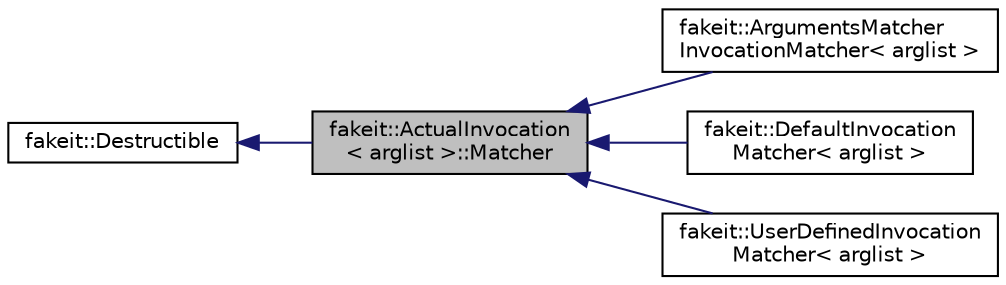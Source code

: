 digraph "fakeit::ActualInvocation&lt; arglist &gt;::Matcher"
{
  edge [fontname="Helvetica",fontsize="10",labelfontname="Helvetica",labelfontsize="10"];
  node [fontname="Helvetica",fontsize="10",shape=record];
  rankdir="LR";
  Node1 [label="fakeit::ActualInvocation\l\< arglist \>::Matcher",height=0.2,width=0.4,color="black", fillcolor="grey75", style="filled" fontcolor="black"];
  Node2 -> Node1 [dir="back",color="midnightblue",fontsize="10",style="solid",fontname="Helvetica"];
  Node2 [label="fakeit::Destructible",height=0.2,width=0.4,color="black", fillcolor="white", style="filled",URL="$d3/d31/classfakeit_1_1Destructible.html"];
  Node1 -> Node3 [dir="back",color="midnightblue",fontsize="10",style="solid",fontname="Helvetica"];
  Node3 [label="fakeit::ArgumentsMatcher\lInvocationMatcher\< arglist \>",height=0.2,width=0.4,color="black", fillcolor="white", style="filled",URL="$df/df7/structfakeit_1_1ArgumentsMatcherInvocationMatcher.html"];
  Node1 -> Node4 [dir="back",color="midnightblue",fontsize="10",style="solid",fontname="Helvetica"];
  Node4 [label="fakeit::DefaultInvocation\lMatcher\< arglist \>",height=0.2,width=0.4,color="black", fillcolor="white", style="filled",URL="$da/d84/structfakeit_1_1DefaultInvocationMatcher.html"];
  Node1 -> Node5 [dir="back",color="midnightblue",fontsize="10",style="solid",fontname="Helvetica"];
  Node5 [label="fakeit::UserDefinedInvocation\lMatcher\< arglist \>",height=0.2,width=0.4,color="black", fillcolor="white", style="filled",URL="$de/dff/structfakeit_1_1UserDefinedInvocationMatcher.html"];
}
